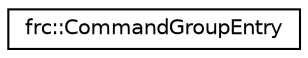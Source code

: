 digraph "Graphical Class Hierarchy"
{
  edge [fontname="Helvetica",fontsize="10",labelfontname="Helvetica",labelfontsize="10"];
  node [fontname="Helvetica",fontsize="10",shape=record];
  rankdir="LR";
  Node1 [label="frc::CommandGroupEntry",height=0.2,width=0.4,color="black", fillcolor="white", style="filled",URL="$classfrc_1_1CommandGroupEntry.html"];
}
